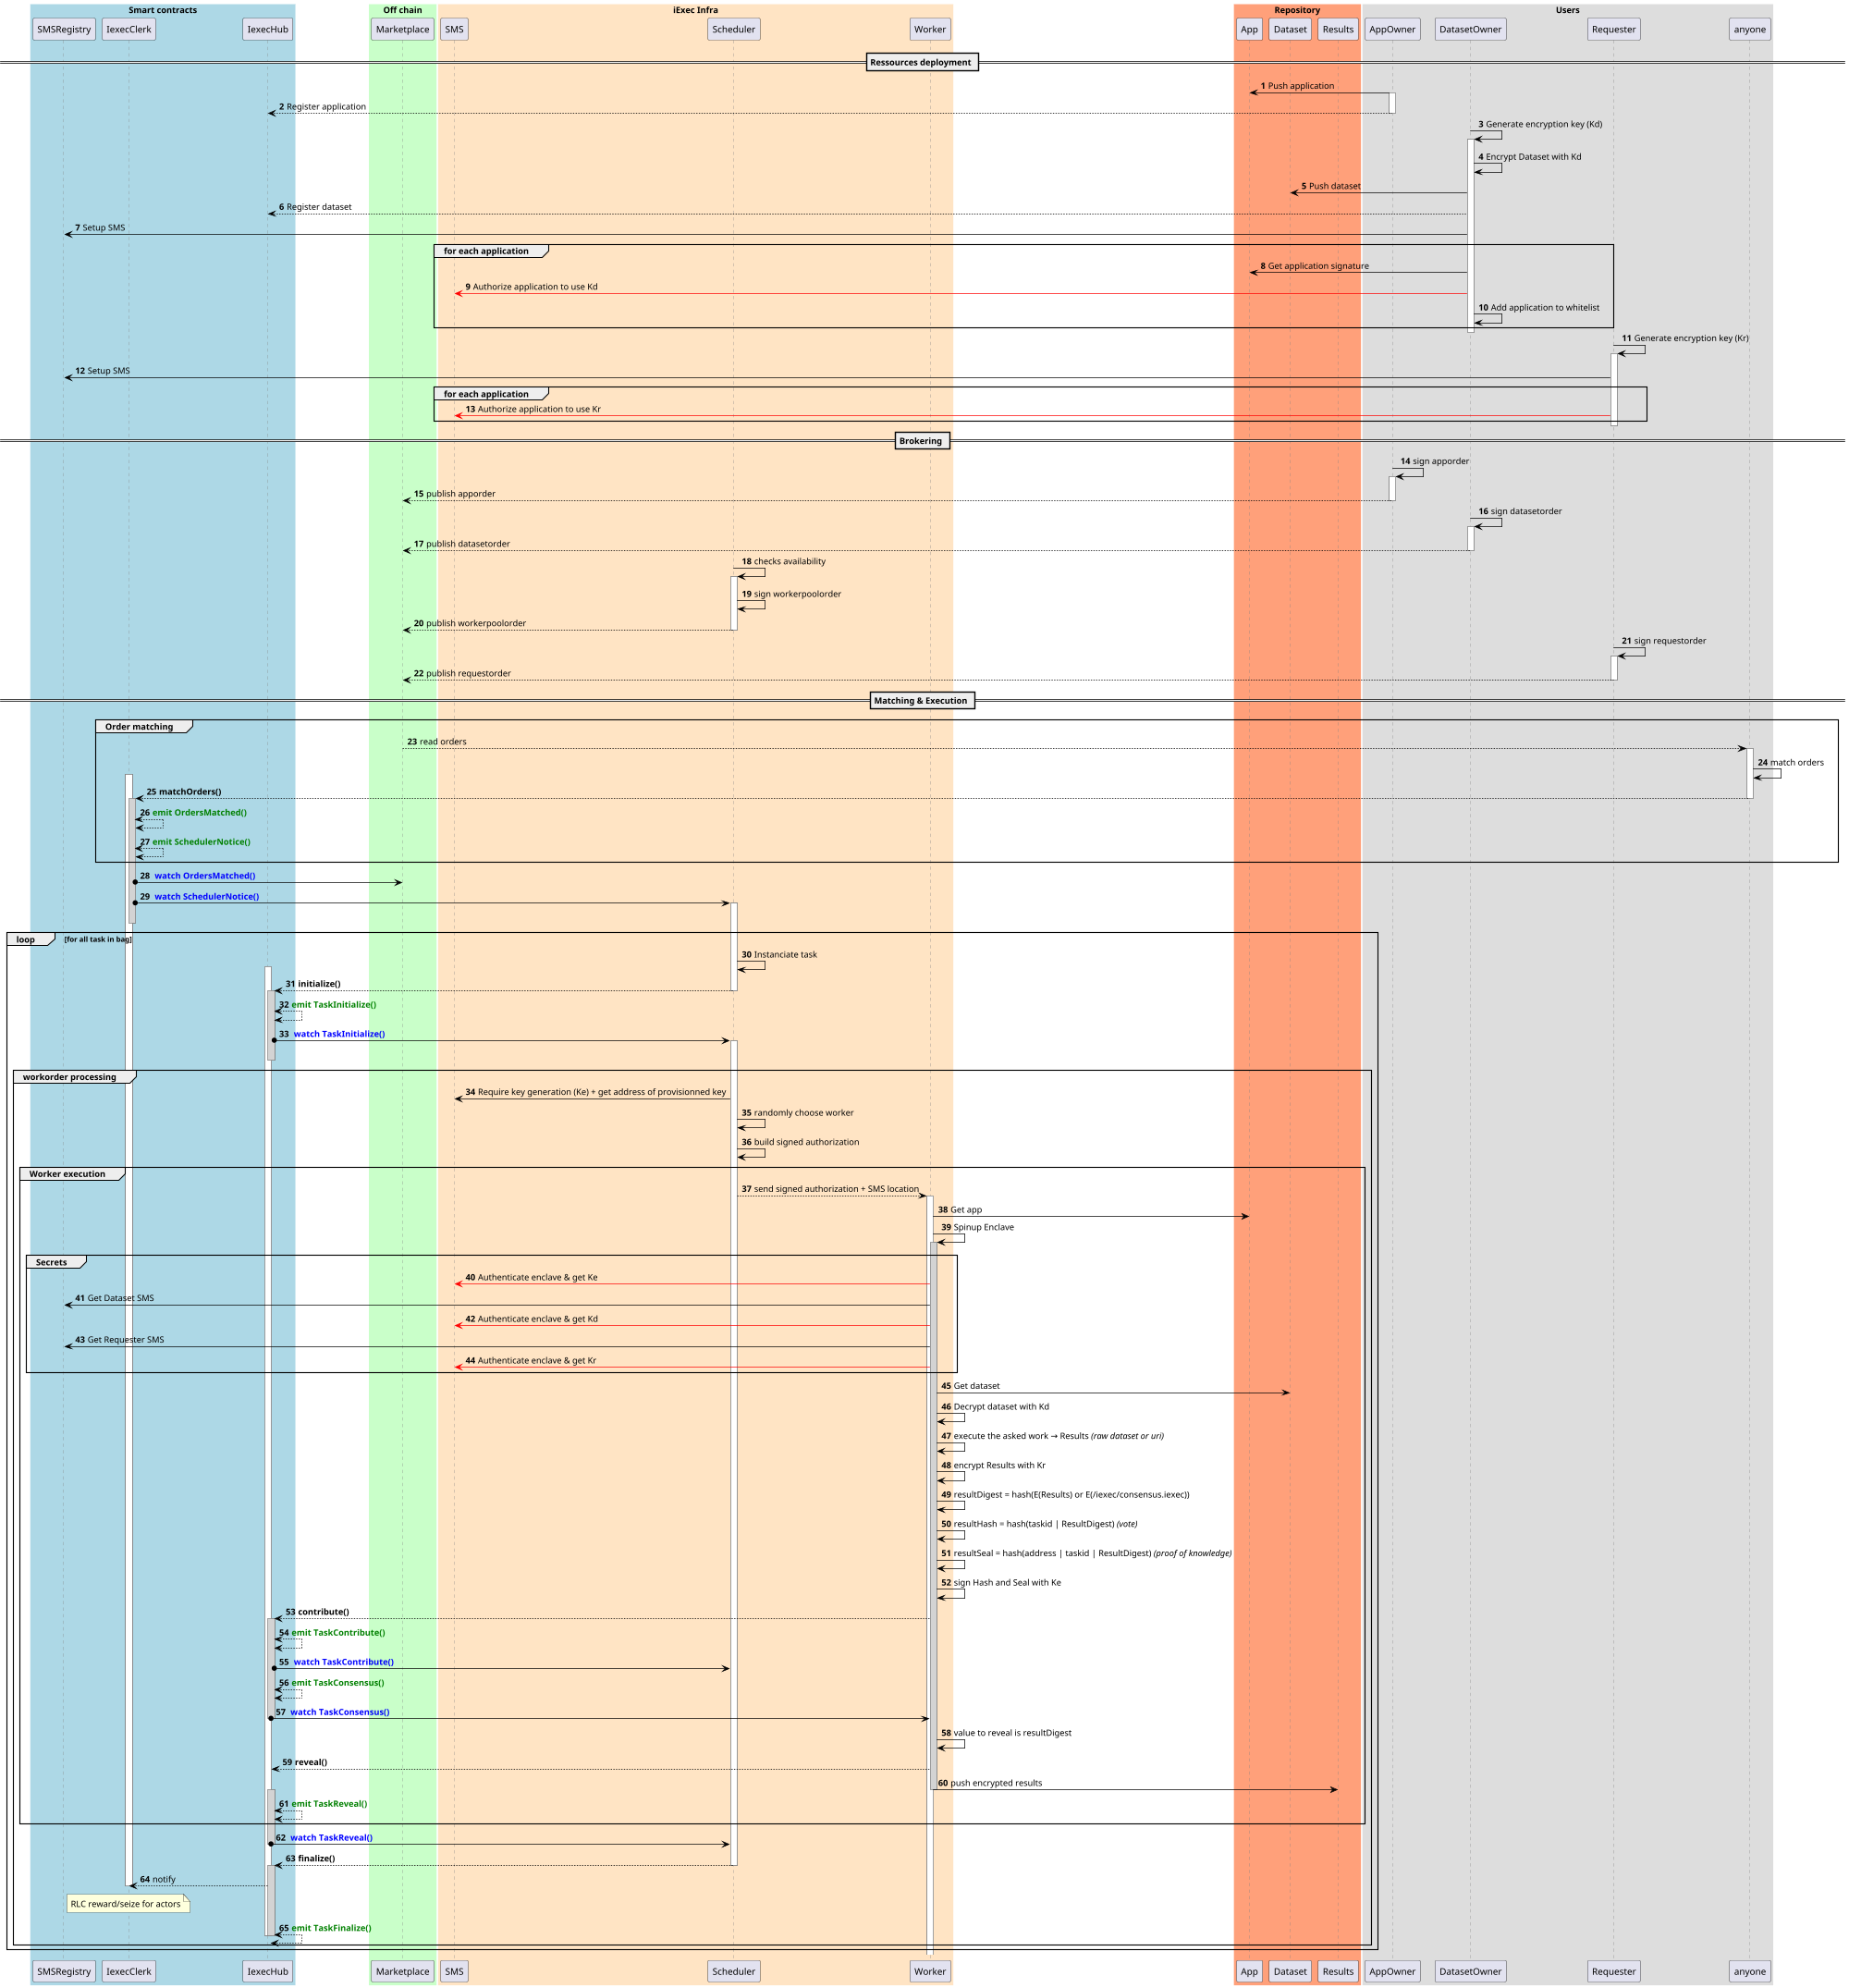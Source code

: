 @startuml
scale 2000 width

skinparam sequence {
	ArrowColor black
	ParticipantBorderColor black
	LifeLineBorderColor grey
	BoxBorderColor white
}

box "Smart contracts" #LightBlue
	participant SMSRegistry
	participant IexecClerk
	participant IexecHub
end box

box "Off chain" #TECHNOLOGY
	participant Marketplace
end box

box "iExec Infra" #Bisque
	participant SMS
	participant Scheduler
	participant Worker
end box

box "Repository" #LightSalmon
	participant App
	participant Dataset
	participant Results
end box

box "Users"
	participant AppOwner
	participant DatasetOwner
	participant Requester
	participant anyone
end box

skinparam sequenceGroupBodyBackgroundColor transparent

autonumber

== Ressources deployment ==

AppOwner -> App : Push application
activate AppOwner
AppOwner --> IexecHub : Register application
deactivate AppOwner

DatasetOwner -> DatasetOwner : Generate encryption key (Kd)
activate DatasetOwner
DatasetOwner -> DatasetOwner : Encrypt Dataset with Kd
DatasetOwner -> Dataset : Push dataset
DatasetOwner --> IexecHub : Register dataset
DatasetOwner -> SMSRegistry : Setup SMS
group for each application
	DatasetOwner -> App : Get application signature
	DatasetOwner -[#red]> SMS : Authorize application to use Kd
	DatasetOwner -> DatasetOwner : Add application to whitelist
end
deactivate DatasetOwner

Requester -> Requester : Generate encryption key (Kr)
activate Requester
Requester -> SMSRegistry : Setup SMS
group for each application
	Requester -[#red]> SMS: Authorize application to use Kr
end
deactivate Requester

== Brokering ==

AppOwner -> AppOwner : sign apporder
activate AppOwner
AppOwner --> Marketplace : publish apporder
deactivate AppOwner

DatasetOwner -> DatasetOwner : sign datasetorder
activate DatasetOwner
DatasetOwner --> Marketplace : publish datasetorder
deactivate DatasetOwner

Scheduler -> Scheduler : checks availability
activate Scheduler
Scheduler -> Scheduler : sign workerpoolorder
Scheduler --> Marketplace : publish workerpoolorder
deactivate Scheduler

Requester -> Requester : sign requestorder
activate Requester
Requester --> Marketplace : publish requestorder
deactivate Requester

== Matching & Execution ==
group Order matching
	Marketplace --> anyone  : read orders
	activate anyone
	anyone -> anyone : match orders
	activate IexecClerk
	anyone --> IexecClerk : <b>matchOrders()
	deactivate anyone
	activate IexecClerk #lightgrey
	IexecClerk <--> IexecClerk : <font color=green><b>emit OrdersMatched()
	IexecClerk <--> IexecClerk : <font color=green><b>emit SchedulerNotice()
end

IexecClerk o-> Marketplace : <font color=blue><b> watch OrdersMatched()
IexecClerk o-> Scheduler : <font color=blue><b> watch SchedulerNotice()
activate Scheduler
deactivate IexecClerk

loop for all task in bag

	Scheduler -> Scheduler : Instanciate task
	activate IexecHub
	Scheduler --> IexecHub : <b>initialize()
	deactivate Scheduler
	activate IexecHub #lightgrey
	IexecHub <--> IexecHub : <font color=green><b>emit TaskInitialize()
	IexecHub o-> Scheduler : <font color=blue><b> watch TaskInitialize()
	activate Scheduler
	deactivate IexecHub

	group workorder processing
		Scheduler -> SMS : Require key generation (Ke) + get address of provisionned key
		Scheduler -> Scheduler : randomly choose worker
		Scheduler -> Scheduler : build signed authorization
		group Worker execution

			Scheduler --> Worker : send signed authorization + SMS location
			activate Worker

			Worker  -> App : Get app

			Worker -> Worker : Spinup Enclave
			activate Worker #lightgrey

			group Secrets
				Worker -[#red]> SMS : Authenticate enclave & get Ke

				Worker -> SMSRegistry : Get Dataset SMS
				Worker -[#red]> SMS : Authenticate enclave & get Kd

				Worker -> SMSRegistry : Get Requester SMS
				Worker -[#red]> SMS : Authenticate enclave & get Kr
			end group

			Worker -> Dataset : Get dataset
			Worker -> Worker : Decrypt dataset with Kd

			Worker -> Worker : execute the asked work → Results //(raw dataset or uri)//
			Worker -> Worker : encrypt Results with Kr
			Worker -> Worker : resultDigest = hash(E(Results) or E(/iexec/consensus.iexec))
			Worker -> Worker : resultHash = hash(taskid | ResultDigest) //(vote)//
			Worker -> Worker : resultSeal = hash(address | taskid | ResultDigest) //(proof of knowledge)//
			Worker -> Worker : sign Hash and Seal with Ke
			Worker --> IexecHub : <b>contribute()
			activate IexecHub #lightgrey
			IexecHub <--> IexecHub : <font color=green><b>emit TaskContribute()
			IexecHub o-> Scheduler : <font color=blue><b> watch TaskContribute()
			IexecHub <--> IexecHub : <font color=green><b>emit TaskConsensus()
			IexecHub o-> Worker : <font color=blue><b> watch TaskConsensus()
			deactivate IexecHub
			Worker -> Worker : value to reveal is resultDigest
			Worker --> IexecHub : <b>reveal()
			Worker -> Results : push encrypted results
			deactivate  Worker
			activate IexecHub #lightgrey
			IexecHub <--> IexecHub : <font color=green><b>emit TaskReveal()
			end

		IexecHub o-> Scheduler : <font color=blue><b> watch TaskReveal()
		deactivate IexecHub
		Scheduler --> IexecHub : <b>finalize()
		deactivate Scheduler
		activate IexecHub #lightgrey
		IexecHub --> IexecClerk : notify
		note over IexecClerk : RLC reward/seize for actors
		deactivate IexecClerk
		IexecHub <--> IexecHub : <font color=green><b>emit TaskFinalize()
		deactivate IexecHub
		deactivate IexecHub

	end
end
@enduml
